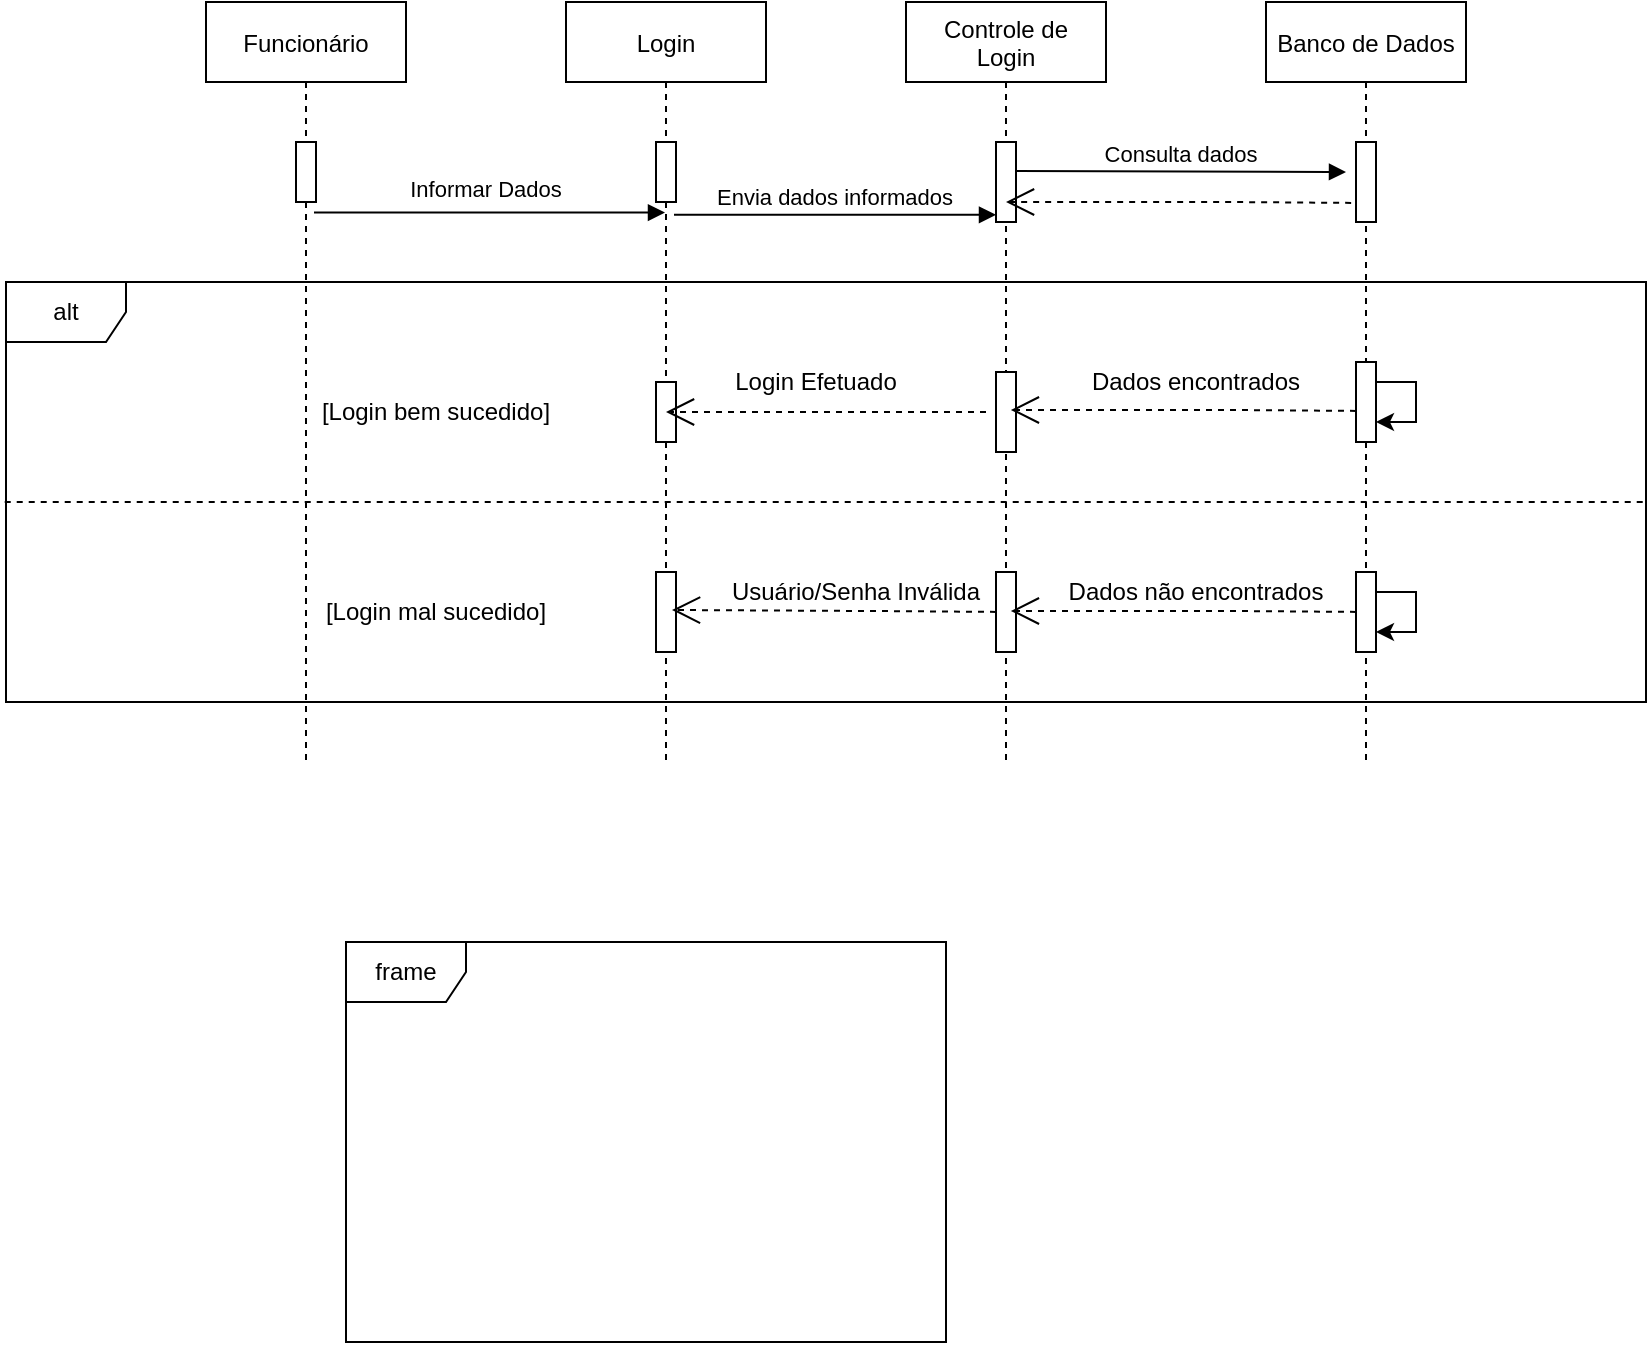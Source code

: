 <mxfile version="22.0.8" type="device">
  <diagram id="kgpKYQtTHZ0yAKxKKP6v" name="Page-1">
    <mxGraphModel dx="880" dy="468" grid="1" gridSize="10" guides="1" tooltips="1" connect="1" arrows="1" fold="1" page="1" pageScale="1" pageWidth="850" pageHeight="1100" math="0" shadow="0">
      <root>
        <mxCell id="0" />
        <mxCell id="1" parent="0" />
        <mxCell id="3nuBFxr9cyL0pnOWT2aG-1" value="Funcionário" style="shape=umlLifeline;perimeter=lifelinePerimeter;container=1;collapsible=0;recursiveResize=0;rounded=0;shadow=0;strokeWidth=1;" parent="1" vertex="1">
          <mxGeometry x="120" y="80" width="100" height="380" as="geometry" />
        </mxCell>
        <mxCell id="3nuBFxr9cyL0pnOWT2aG-2" value="" style="points=[];perimeter=orthogonalPerimeter;rounded=0;shadow=0;strokeWidth=1;" parent="3nuBFxr9cyL0pnOWT2aG-1" vertex="1">
          <mxGeometry x="45" y="70" width="10" height="30" as="geometry" />
        </mxCell>
        <mxCell id="3nuBFxr9cyL0pnOWT2aG-5" value="Login" style="shape=umlLifeline;perimeter=lifelinePerimeter;container=1;collapsible=0;recursiveResize=0;rounded=0;shadow=0;strokeWidth=1;" parent="1" vertex="1">
          <mxGeometry x="300" y="80" width="100" height="380" as="geometry" />
        </mxCell>
        <mxCell id="3nuBFxr9cyL0pnOWT2aG-6" value="" style="points=[];perimeter=orthogonalPerimeter;rounded=0;shadow=0;strokeWidth=1;" parent="3nuBFxr9cyL0pnOWT2aG-5" vertex="1">
          <mxGeometry x="45" y="70" width="10" height="30" as="geometry" />
        </mxCell>
        <mxCell id="9aJRn0vA-EVMV_RJM1XB-21" value="" style="points=[];perimeter=orthogonalPerimeter;rounded=0;shadow=0;strokeWidth=1;" vertex="1" parent="3nuBFxr9cyL0pnOWT2aG-5">
          <mxGeometry x="45" y="190" width="10" height="30" as="geometry" />
        </mxCell>
        <mxCell id="3nuBFxr9cyL0pnOWT2aG-8" value="Informar Dados" style="verticalAlign=bottom;endArrow=block;shadow=0;strokeWidth=1;exitX=0.54;exitY=0.277;exitDx=0;exitDy=0;exitPerimeter=0;" parent="1" source="3nuBFxr9cyL0pnOWT2aG-1" target="3nuBFxr9cyL0pnOWT2aG-5" edge="1">
          <mxGeometry x="-0.02" y="3" relative="1" as="geometry">
            <mxPoint x="275" y="160" as="sourcePoint" />
            <mxPoint as="offset" />
          </mxGeometry>
        </mxCell>
        <mxCell id="eMg0Yvc5_CJ2FcT8Yvff-1" value="Controle de &#xa;Login" style="shape=umlLifeline;perimeter=lifelinePerimeter;container=1;collapsible=0;recursiveResize=0;rounded=0;shadow=0;strokeWidth=1;" parent="1" vertex="1">
          <mxGeometry x="470" y="80" width="100" height="380" as="geometry" />
        </mxCell>
        <mxCell id="eMg0Yvc5_CJ2FcT8Yvff-2" value="" style="points=[];perimeter=orthogonalPerimeter;rounded=0;shadow=0;strokeWidth=1;" parent="eMg0Yvc5_CJ2FcT8Yvff-1" vertex="1">
          <mxGeometry x="45" y="70" width="10" height="40" as="geometry" />
        </mxCell>
        <mxCell id="9aJRn0vA-EVMV_RJM1XB-28" value="" style="points=[];perimeter=orthogonalPerimeter;rounded=0;shadow=0;strokeWidth=1;" vertex="1" parent="eMg0Yvc5_CJ2FcT8Yvff-1">
          <mxGeometry x="45" y="285" width="10" height="40" as="geometry" />
        </mxCell>
        <mxCell id="eMg0Yvc5_CJ2FcT8Yvff-3" value="Banco de Dados" style="shape=umlLifeline;perimeter=lifelinePerimeter;container=1;collapsible=0;recursiveResize=0;rounded=0;shadow=0;strokeWidth=1;" parent="1" vertex="1">
          <mxGeometry x="650" y="80" width="100" height="380" as="geometry" />
        </mxCell>
        <mxCell id="eMg0Yvc5_CJ2FcT8Yvff-4" value="" style="points=[];perimeter=orthogonalPerimeter;rounded=0;shadow=0;strokeWidth=1;" parent="eMg0Yvc5_CJ2FcT8Yvff-3" vertex="1">
          <mxGeometry x="45" y="70" width="10" height="40" as="geometry" />
        </mxCell>
        <mxCell id="9aJRn0vA-EVMV_RJM1XB-4" value="Consulta dados" style="verticalAlign=bottom;endArrow=block;shadow=0;strokeWidth=1;exitX=0.54;exitY=0.28;exitDx=0;exitDy=0;exitPerimeter=0;" edge="1" parent="eMg0Yvc5_CJ2FcT8Yvff-3">
          <mxGeometry relative="1" as="geometry">
            <mxPoint x="-125" y="84.5" as="sourcePoint" />
            <mxPoint x="40" y="85" as="targetPoint" />
          </mxGeometry>
        </mxCell>
        <mxCell id="eMg0Yvc5_CJ2FcT8Yvff-12" value="Envia dados informados" style="verticalAlign=bottom;endArrow=block;shadow=0;strokeWidth=1;exitX=0.54;exitY=0.28;exitDx=0;exitDy=0;exitPerimeter=0;" parent="1" source="3nuBFxr9cyL0pnOWT2aG-5" target="eMg0Yvc5_CJ2FcT8Yvff-2" edge="1">
          <mxGeometry relative="1" as="geometry">
            <mxPoint x="360" y="165" as="sourcePoint" />
            <mxPoint x="510" y="200" as="targetPoint" />
          </mxGeometry>
        </mxCell>
        <mxCell id="9aJRn0vA-EVMV_RJM1XB-1" value="frame" style="shape=umlFrame;whiteSpace=wrap;html=1;pointerEvents=0;" vertex="1" parent="1">
          <mxGeometry x="190" y="550" width="300" height="200" as="geometry" />
        </mxCell>
        <mxCell id="9aJRn0vA-EVMV_RJM1XB-5" value="" style="endArrow=open;endSize=12;dashed=1;html=1;exitX=-0.243;exitY=0.809;exitDx=0;exitDy=0;exitPerimeter=0;" edge="1" parent="1">
          <mxGeometry width="160" relative="1" as="geometry">
            <mxPoint x="692.57" y="180.44" as="sourcePoint" />
            <mxPoint x="520" y="180" as="targetPoint" />
            <Array as="points">
              <mxPoint x="630" y="180" />
            </Array>
          </mxGeometry>
        </mxCell>
        <mxCell id="9aJRn0vA-EVMV_RJM1XB-6" value="alt" style="shape=umlFrame;whiteSpace=wrap;html=1;pointerEvents=0;" vertex="1" parent="1">
          <mxGeometry x="20" y="220" width="820" height="210" as="geometry" />
        </mxCell>
        <mxCell id="9aJRn0vA-EVMV_RJM1XB-8" value="" style="endArrow=none;dashed=1;html=1;rounded=0;entryX=-0.003;entryY=0.524;entryDx=0;entryDy=0;entryPerimeter=0;exitX=0.998;exitY=0.524;exitDx=0;exitDy=0;exitPerimeter=0;" edge="1" parent="1" source="9aJRn0vA-EVMV_RJM1XB-6" target="9aJRn0vA-EVMV_RJM1XB-6">
          <mxGeometry width="50" height="50" relative="1" as="geometry">
            <mxPoint x="750" y="330" as="sourcePoint" />
            <mxPoint x="450" y="220" as="targetPoint" />
            <Array as="points" />
          </mxGeometry>
        </mxCell>
        <mxCell id="9aJRn0vA-EVMV_RJM1XB-10" value="[Login bem sucedido]" style="text;html=1;strokeColor=none;fillColor=none;align=center;verticalAlign=middle;whiteSpace=wrap;rounded=0;" vertex="1" parent="1">
          <mxGeometry x="170" y="270" width="130" height="30" as="geometry" />
        </mxCell>
        <mxCell id="9aJRn0vA-EVMV_RJM1XB-11" value="[Login mal sucedido]" style="text;html=1;strokeColor=none;fillColor=none;align=center;verticalAlign=middle;whiteSpace=wrap;rounded=0;" vertex="1" parent="1">
          <mxGeometry x="170" y="370" width="130" height="30" as="geometry" />
        </mxCell>
        <mxCell id="9aJRn0vA-EVMV_RJM1XB-12" value="" style="points=[];perimeter=orthogonalPerimeter;rounded=0;shadow=0;strokeWidth=1;" vertex="1" parent="1">
          <mxGeometry x="695" y="260" width="10" height="40" as="geometry" />
        </mxCell>
        <mxCell id="9aJRn0vA-EVMV_RJM1XB-15" style="edgeStyle=orthogonalEdgeStyle;rounded=0;orthogonalLoop=1;jettySize=auto;html=1;" edge="1" parent="1" source="9aJRn0vA-EVMV_RJM1XB-12" target="9aJRn0vA-EVMV_RJM1XB-12">
          <mxGeometry relative="1" as="geometry" />
        </mxCell>
        <mxCell id="9aJRn0vA-EVMV_RJM1XB-16" value="" style="points=[];perimeter=orthogonalPerimeter;rounded=0;shadow=0;strokeWidth=1;" vertex="1" parent="1">
          <mxGeometry x="695" y="365" width="10" height="40" as="geometry" />
        </mxCell>
        <mxCell id="9aJRn0vA-EVMV_RJM1XB-17" style="edgeStyle=orthogonalEdgeStyle;rounded=0;orthogonalLoop=1;jettySize=auto;html=1;" edge="1" parent="1" source="9aJRn0vA-EVMV_RJM1XB-16" target="9aJRn0vA-EVMV_RJM1XB-16">
          <mxGeometry relative="1" as="geometry" />
        </mxCell>
        <mxCell id="9aJRn0vA-EVMV_RJM1XB-19" value="" style="endArrow=open;endSize=12;dashed=1;html=1;" edge="1" parent="1">
          <mxGeometry width="160" relative="1" as="geometry">
            <mxPoint x="510" y="285" as="sourcePoint" />
            <mxPoint x="350" y="285" as="targetPoint" />
            <Array as="points" />
          </mxGeometry>
        </mxCell>
        <mxCell id="9aJRn0vA-EVMV_RJM1XB-20" value="Login Efetuado" style="text;html=1;strokeColor=none;fillColor=none;align=center;verticalAlign=middle;whiteSpace=wrap;rounded=0;" vertex="1" parent="1">
          <mxGeometry x="360" y="255" width="130" height="30" as="geometry" />
        </mxCell>
        <mxCell id="9aJRn0vA-EVMV_RJM1XB-23" value="" style="points=[];perimeter=orthogonalPerimeter;rounded=0;shadow=0;strokeWidth=1;" vertex="1" parent="1">
          <mxGeometry x="515" y="265" width="10" height="40" as="geometry" />
        </mxCell>
        <mxCell id="9aJRn0vA-EVMV_RJM1XB-25" value="" style="endArrow=open;endSize=12;dashed=1;html=1;exitX=-0.243;exitY=0.809;exitDx=0;exitDy=0;exitPerimeter=0;" edge="1" parent="1">
          <mxGeometry width="160" relative="1" as="geometry">
            <mxPoint x="695.0" y="284.44" as="sourcePoint" />
            <mxPoint x="522.43" y="284" as="targetPoint" />
            <Array as="points">
              <mxPoint x="632.43" y="284" />
            </Array>
          </mxGeometry>
        </mxCell>
        <mxCell id="9aJRn0vA-EVMV_RJM1XB-26" value="Dados encontrados" style="text;html=1;strokeColor=none;fillColor=none;align=center;verticalAlign=middle;whiteSpace=wrap;rounded=0;" vertex="1" parent="1">
          <mxGeometry x="550" y="255" width="130" height="30" as="geometry" />
        </mxCell>
        <mxCell id="9aJRn0vA-EVMV_RJM1XB-27" value="" style="endArrow=open;endSize=12;dashed=1;html=1;exitX=-0.243;exitY=0.809;exitDx=0;exitDy=0;exitPerimeter=0;" edge="1" parent="1">
          <mxGeometry width="160" relative="1" as="geometry">
            <mxPoint x="695.0" y="384.94" as="sourcePoint" />
            <mxPoint x="522.43" y="384.5" as="targetPoint" />
            <Array as="points">
              <mxPoint x="632.43" y="384.5" />
            </Array>
          </mxGeometry>
        </mxCell>
        <mxCell id="9aJRn0vA-EVMV_RJM1XB-29" value="Usuário/Senha Inválida" style="text;html=1;strokeColor=none;fillColor=none;align=center;verticalAlign=middle;whiteSpace=wrap;rounded=0;" vertex="1" parent="1">
          <mxGeometry x="380" y="360" width="130" height="30" as="geometry" />
        </mxCell>
        <mxCell id="9aJRn0vA-EVMV_RJM1XB-30" value="" style="points=[];perimeter=orthogonalPerimeter;rounded=0;shadow=0;strokeWidth=1;" vertex="1" parent="1">
          <mxGeometry x="345" y="365" width="10" height="40" as="geometry" />
        </mxCell>
        <mxCell id="9aJRn0vA-EVMV_RJM1XB-31" value="Dados não encontrados" style="text;html=1;strokeColor=none;fillColor=none;align=center;verticalAlign=middle;whiteSpace=wrap;rounded=0;" vertex="1" parent="1">
          <mxGeometry x="550" y="360" width="130" height="30" as="geometry" />
        </mxCell>
        <mxCell id="9aJRn0vA-EVMV_RJM1XB-32" value="" style="endArrow=open;endSize=12;dashed=1;html=1;exitX=-0.243;exitY=0.809;exitDx=0;exitDy=0;exitPerimeter=0;entryX=0.8;entryY=0.475;entryDx=0;entryDy=0;entryPerimeter=0;" edge="1" parent="1" target="9aJRn0vA-EVMV_RJM1XB-30">
          <mxGeometry width="160" relative="1" as="geometry">
            <mxPoint x="515" y="384.94" as="sourcePoint" />
            <mxPoint x="360" y="385" as="targetPoint" />
            <Array as="points">
              <mxPoint x="452.43" y="384.5" />
            </Array>
          </mxGeometry>
        </mxCell>
      </root>
    </mxGraphModel>
  </diagram>
</mxfile>
